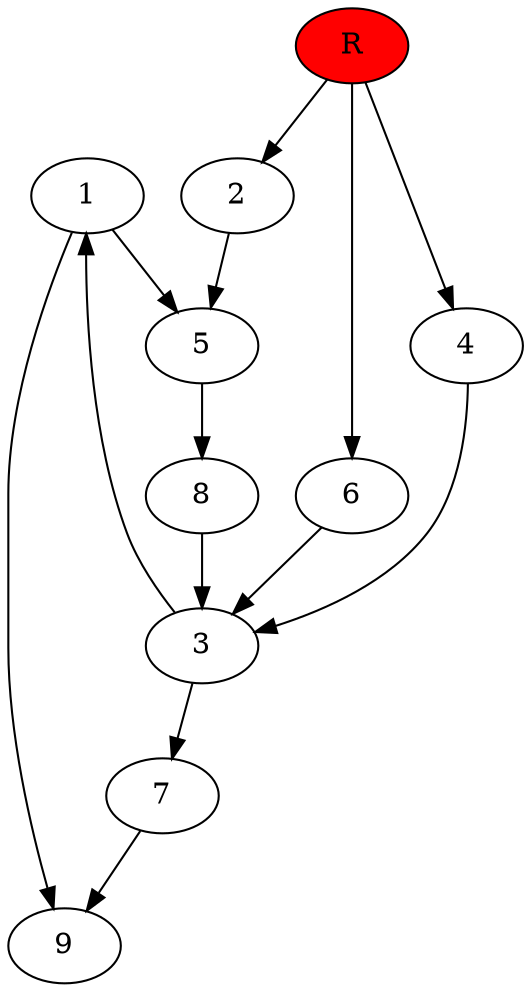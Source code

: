 digraph prb7286 {
	1
	2
	3
	4
	5
	6
	7
	8
	R [fillcolor="#ff0000" style=filled]
	1 -> 5
	1 -> 9
	2 -> 5
	3 -> 1
	3 -> 7
	4 -> 3
	5 -> 8
	6 -> 3
	7 -> 9
	8 -> 3
	R -> 2
	R -> 4
	R -> 6
}
